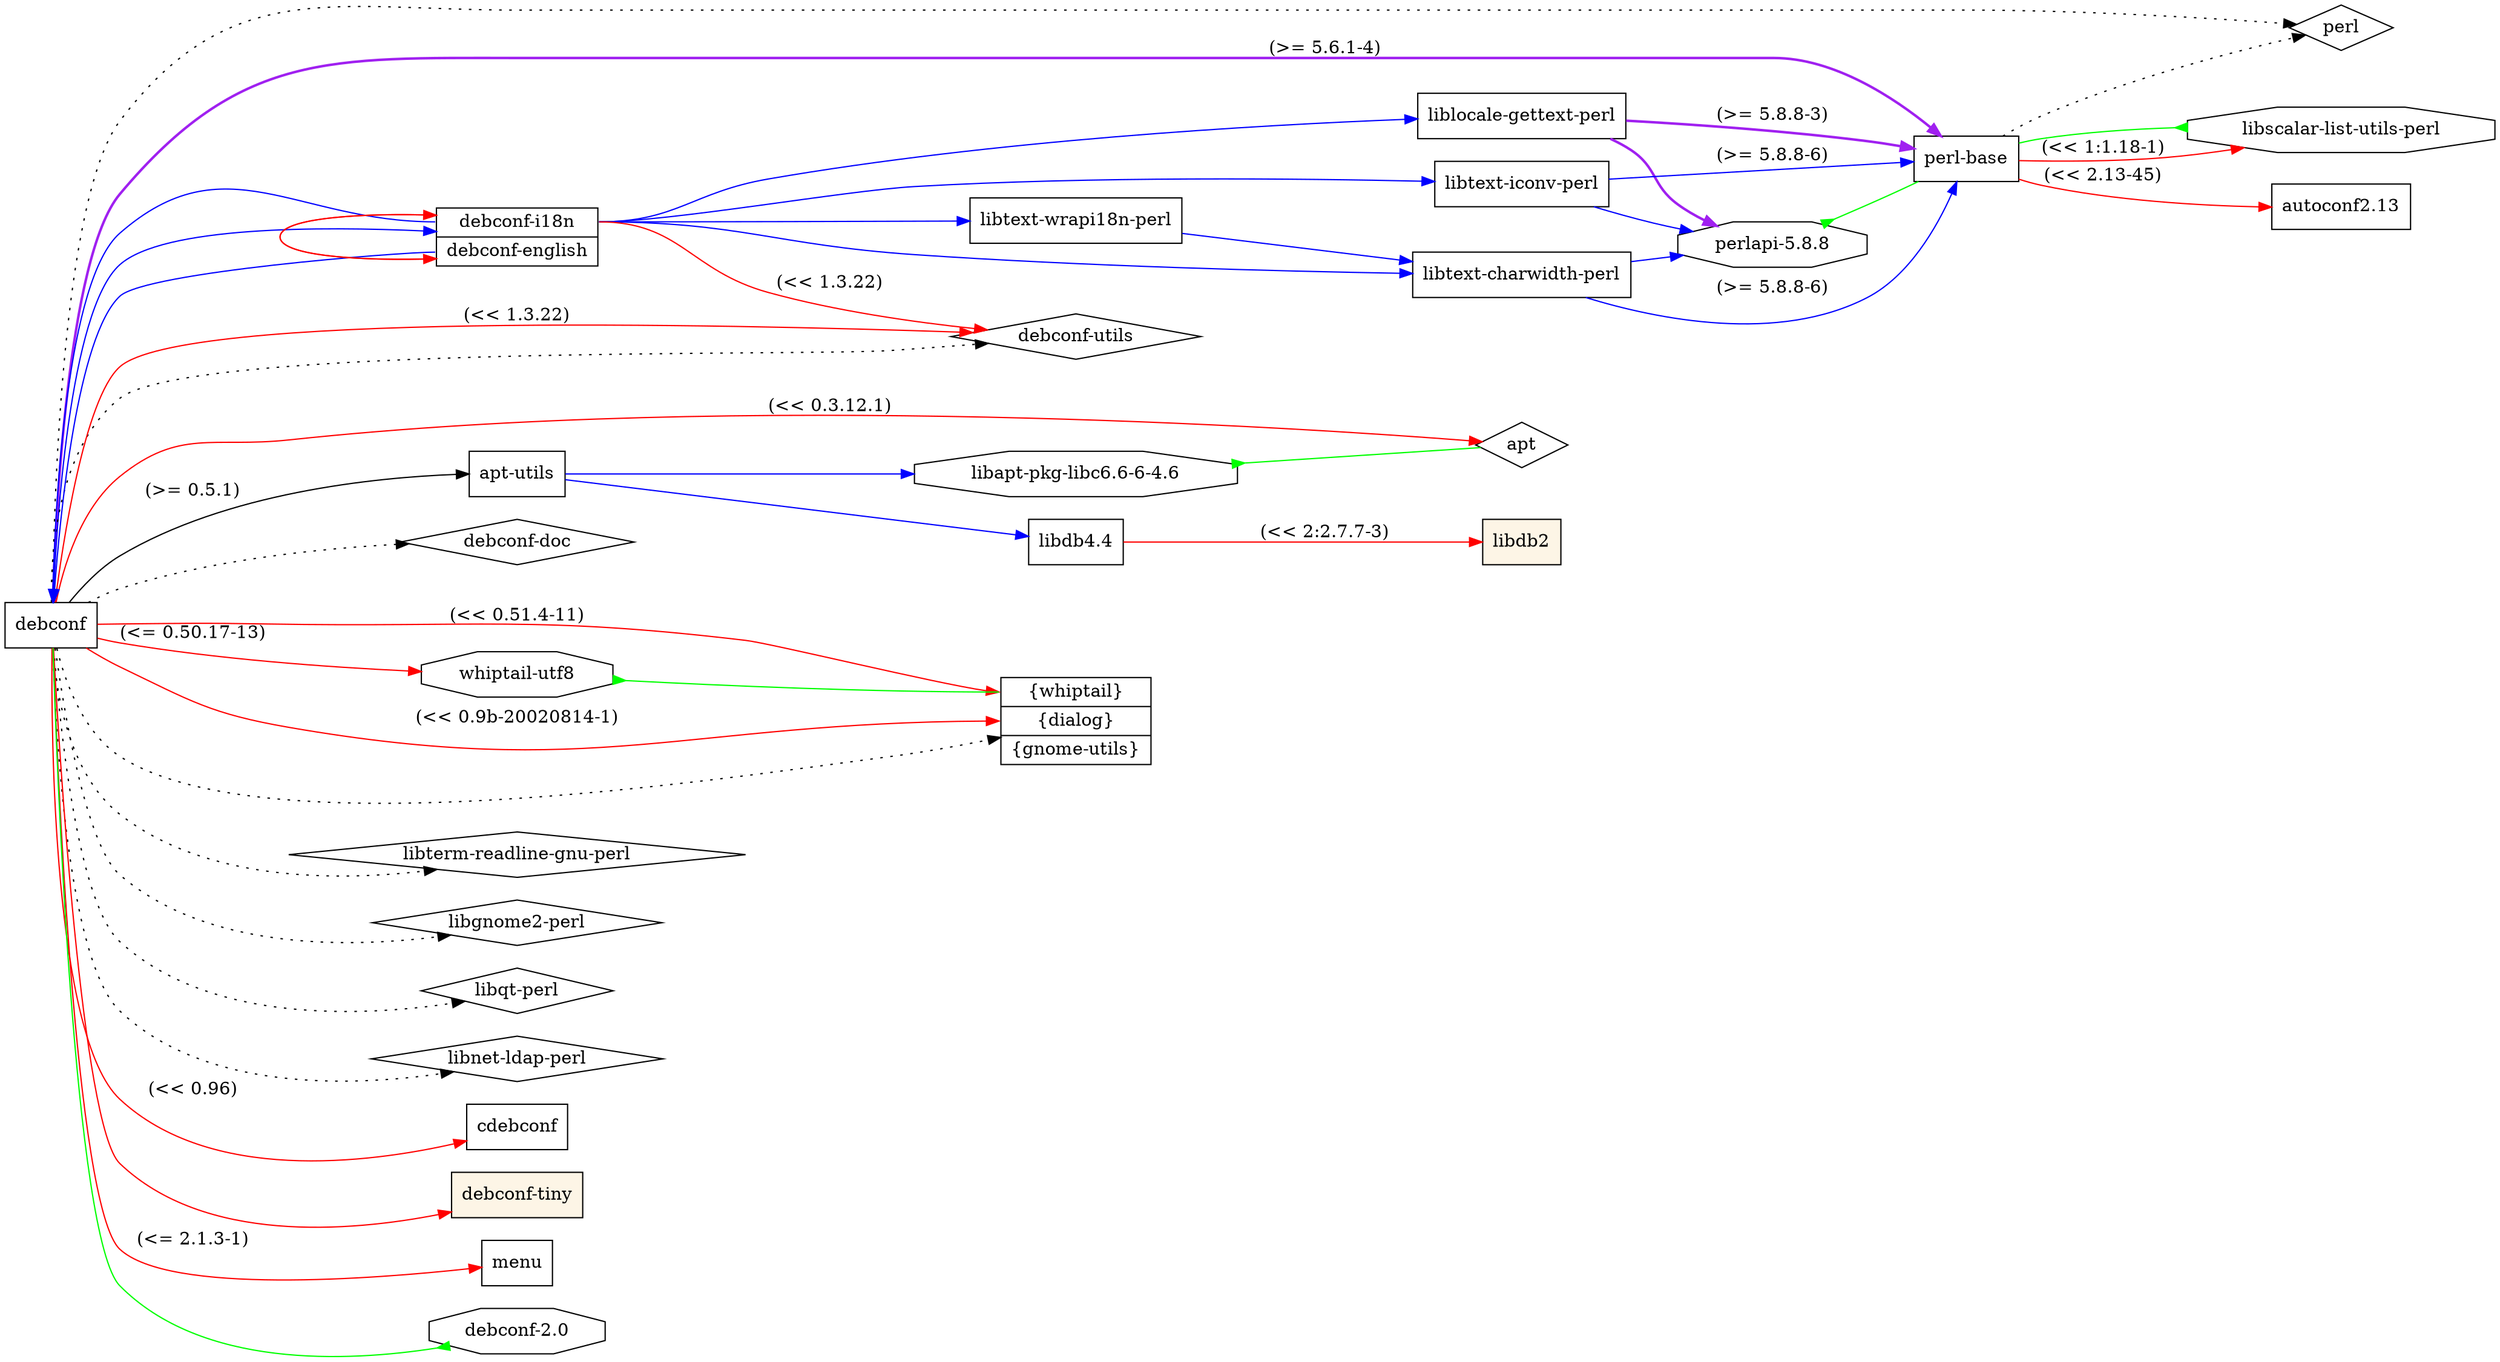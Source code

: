 digraph "debconf" {
	rankdir=LR;
	node [shape=box];
	"debconf" -> "perl-base" [color=purple,style=bold,label="(>= 5.6.1-4)"];
	"perl-base" -> "perl" [style=dotted];
	"perl-base" -> "autoconf2.13" [color=red,label="(<< 2.13-45)"];
	"perl-base" -> "libscalar-list-utils-perl" [color=red,label="(<< 1:1.18-1)"];
	"debconf" -> "alt1" [color=blue];
	"alt1":"debconf-i18n" -> "debconf" [color=blue];
	"alt1":"debconf-i18n" -> "liblocale-gettext-perl" [color=blue];
	"liblocale-gettext-perl" -> "perl-base" [color=purple,style=bold,label="(>= 5.8.8-3)"];
	"liblocale-gettext-perl" -> "perlapi-5.8.8" [color=purple,style=bold];
	"perlapi-5.8.8" -> "perl-base" [dir=back,arrowtail=inv,color=green];
	"perlapi-5.8.8" [shape=octagon];
	"alt1":"debconf-i18n" -> "libtext-iconv-perl" [color=blue];
	"libtext-iconv-perl" -> "perlapi-5.8.8" [color=blue];
	"libtext-iconv-perl" -> "perl-base" [color=blue,label="(>= 5.8.8-6)"];
	"alt1":"debconf-i18n" -> "libtext-wrapi18n-perl" [color=blue];
	"libtext-wrapi18n-perl" -> "libtext-charwidth-perl" [color=blue];
	"libtext-charwidth-perl" -> "perlapi-5.8.8" [color=blue];
	"libtext-charwidth-perl" -> "perl-base" [color=blue,label="(>= 5.8.8-6)"];
	"alt1":"debconf-i18n" -> "libtext-charwidth-perl" [color=blue];
	"alt1":"debconf-i18n" -> "alt1":"debconf-english" [color=red];
	"alt1":"debconf-i18n" -> "debconf-utils" [color=red,label="(<< 1.3.22)"];
	"alt1":"debconf-english" -> "debconf" [color=blue];
	"alt1":"debconf-english" -> "alt1":"debconf-i18n" [color=red];
	"debconf" -> "apt-utils" [label="(>= 0.5.1)"];
	"apt-utils" -> "libapt-pkg-libc6.6-6-4.6" [color=blue];
	"libapt-pkg-libc6.6-6-4.6" -> "apt" [dir=back,arrowtail=inv,color=green];
	"libapt-pkg-libc6.6-6-4.6" [shape=octagon];
	"apt-utils" -> "libdb4.4" [color=blue];
	"libdb4.4" -> "libdb2" [color=red,label="(<< 2:2.7.7-3)"];
	"debconf" -> "debconf-doc" [style=dotted];
	"debconf" -> "debconf-utils" [style=dotted];
	"debconf" -> "alt2" [style=dotted];
	"debconf" -> "libterm-readline-gnu-perl" [style=dotted];
	"debconf" -> "libgnome2-perl" [style=dotted];
	"debconf" -> "libqt-perl" [style=dotted];
	"debconf" -> "libnet-ldap-perl" [style=dotted];
	"debconf" -> "perl" [style=dotted];
	"debconf" -> "cdebconf" [color=red,label="(<< 0.96)"];
	"debconf" -> "debconf-tiny" [color=red];
	"debconf" -> "apt" [color=red,label="(<< 0.3.12.1)"];
	"debconf" -> "menu" [color=red,label="(<= 2.1.3-1)"];
	"debconf" -> "alt2":"dialog" [color=red,label="(<< 0.9b-20020814-1)"];
	"debconf" -> "alt2":"whiptail" [color=red,label="(<< 0.51.4-11)"];
	"debconf" -> "whiptail-utf8" [color=red,label="(<= 0.50.17-13)"];
	"debconf" -> "debconf-utils" [color=red,label="(<< 1.3.22)"];
	"debconf" -> "debconf-2.0" [arrowhead=inv,color=green];
	"debconf-2.0" [shape=octagon];
	"libscalar-list-utils-perl" -> "perl-base" [dir=back,arrowtail=inv,color=green];
	"libscalar-list-utils-perl" [shape=octagon];
	"libdb2" [style=filled,fillcolor=oldlace];
	"debconf-tiny" [style=filled,fillcolor=oldlace];
	"whiptail-utf8" -> "alt2":"whiptail" [dir=back,arrowtail=inv,color=green];
	"whiptail-utf8" [shape=octagon];
	alt1 [
		shape = "record"
		label = "<debconf-i18n> debconf-i18n | <debconf-english> debconf-english"
	]
	alt2 [
		shape = "record"
		label = "<whiptail> \{whiptail\} | <dialog> \{dialog\} | <gnome-utils> \{gnome-utils\}"
	]
	"perl" [shape = diamond];
	"apt" [shape = diamond];
	"debconf-doc" [shape = diamond];
	"debconf-utils" [shape = diamond];
	"libterm-readline-gnu-perl" [shape = diamond];
	"libgnome2-perl" [shape = diamond];
	"libqt-perl" [shape = diamond];
	"libnet-ldap-perl" [shape = diamond];
}
